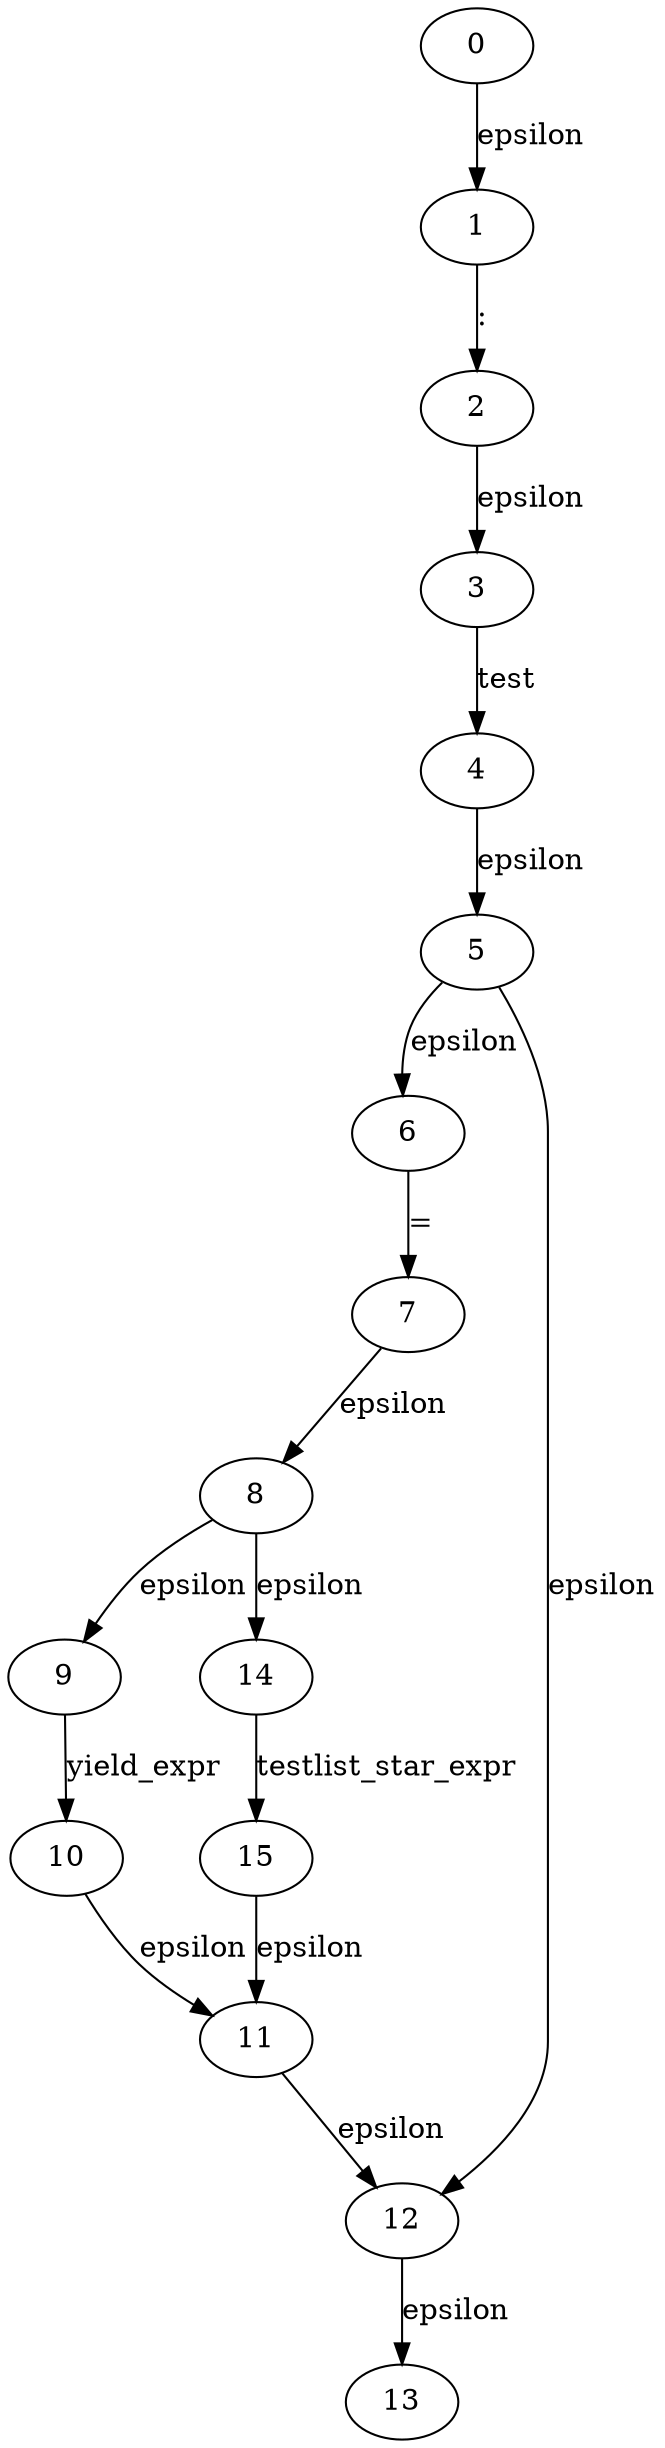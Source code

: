 
digraph annassign {
  0->1[label=epsilon]
  1->2[label=":"]
  2->3[label=epsilon]
  3->4[label=test]
  4->5[label=epsilon]
  5->6[label=epsilon]
  6->7[label="="]
  7->8[label=epsilon]
  8->9[label=epsilon]
  9->10[label=yield_expr]
  10->11[label=epsilon]
  11->12[label=epsilon]
  12->13[label=epsilon]
  8->14[label=epsilon]
  14->15[label=testlist_star_expr]
  15->11[label=epsilon]
  5->12[label=epsilon]
}
